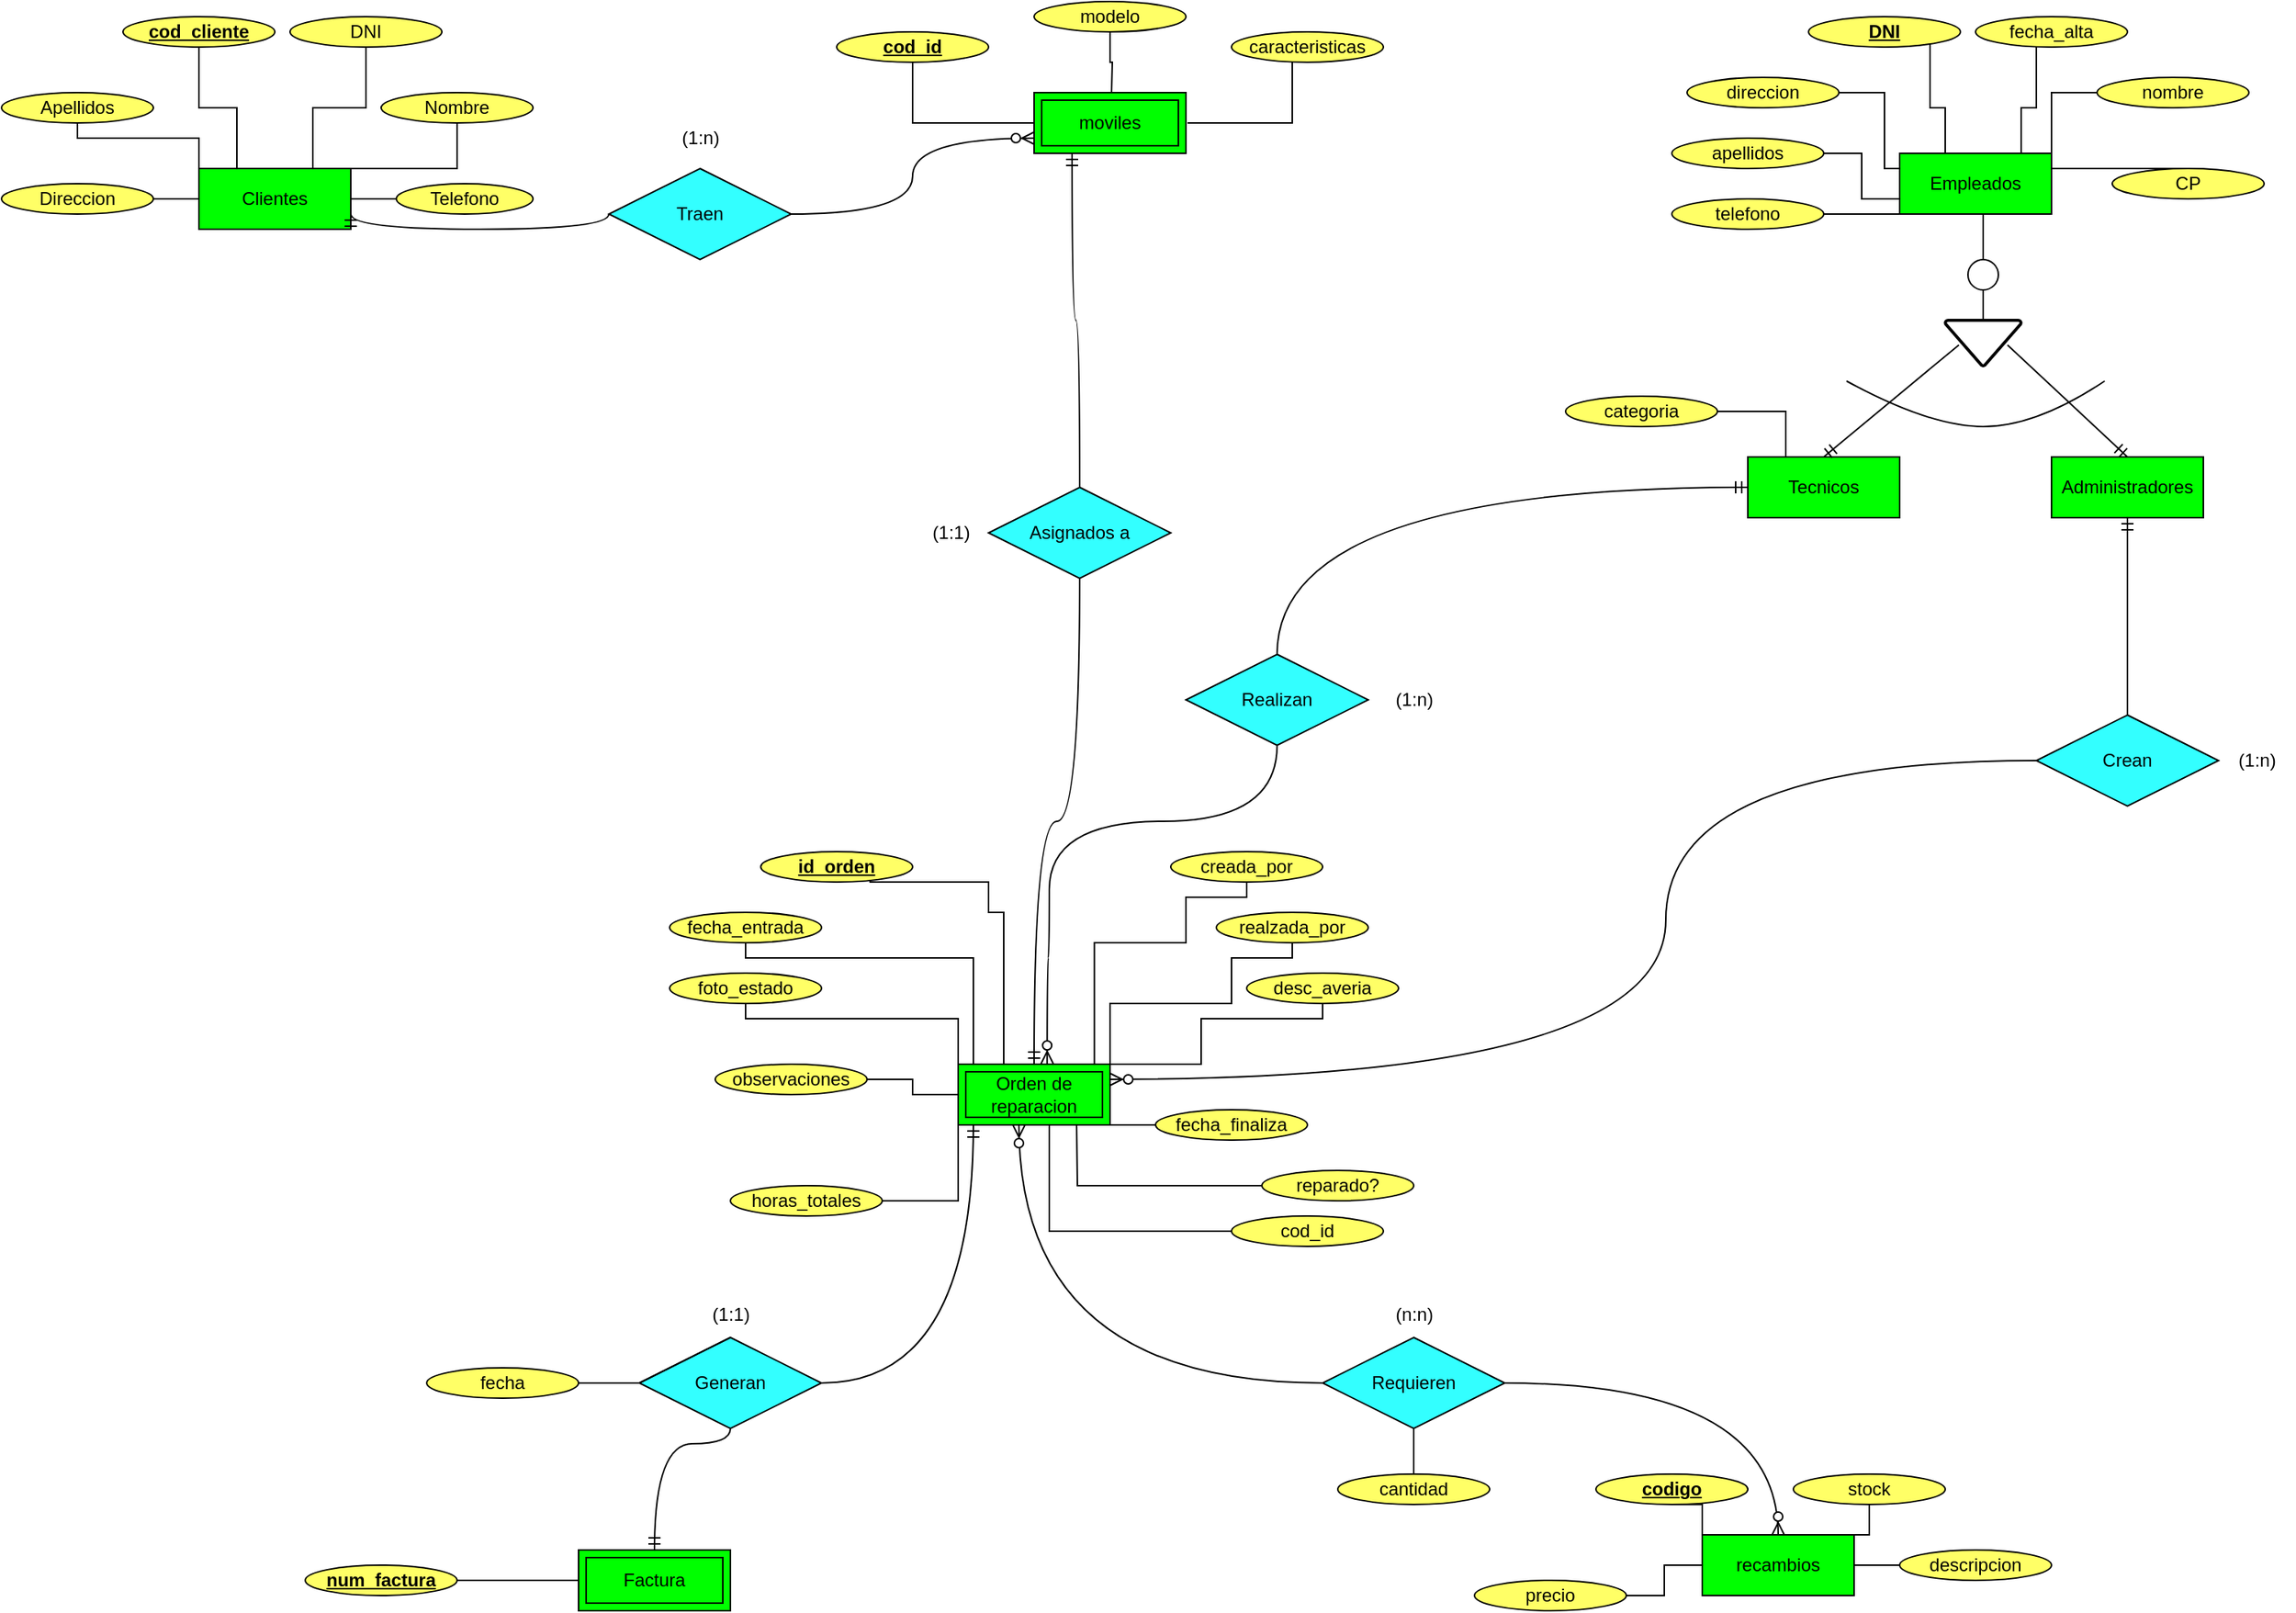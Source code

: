 <mxfile version="20.3.0" type="device"><diagram id="C5RBs43oDa-KdzZeNtuy" name="Page-1"><mxGraphModel dx="1054" dy="1230" grid="1" gridSize="10" guides="1" tooltips="1" connect="1" arrows="1" fold="1" page="1" pageScale="1" pageWidth="1600" pageHeight="1200" math="0" shadow="0"><root><mxCell id="WIyWlLk6GJQsqaUBKTNV-0"/><mxCell id="WIyWlLk6GJQsqaUBKTNV-1" parent="WIyWlLk6GJQsqaUBKTNV-0"/><mxCell id="R3kaOZERoae6fdx2HZM_-9" value="" style="edgeStyle=orthogonalEdgeStyle;fontSize=12;html=1;endArrow=ERzeroToMany;startArrow=none;rounded=0;curved=1;exitX=0.5;exitY=1;exitDx=0;exitDy=0;entryX=0.586;entryY=-0.01;entryDx=0;entryDy=0;entryPerimeter=0;" parent="WIyWlLk6GJQsqaUBKTNV-1" source="R3kaOZERoae6fdx2HZM_-8" target="Xgpi2IDvOryQFtdn2pMx-37" edge="1"><mxGeometry width="100" height="100" relative="1" as="geometry"><mxPoint x="501" y="381" as="sourcePoint"/><mxPoint x="740" y="700" as="targetPoint"/><Array as="points"><mxPoint x="890" y="570"/><mxPoint x="740" y="570"/><mxPoint x="740" y="660"/><mxPoint x="739" y="660"/></Array></mxGeometry></mxCell><mxCell id="j6VTlfBo22cfBNHT0khT-14" style="edgeStyle=orthogonalEdgeStyle;rounded=0;orthogonalLoop=1;jettySize=auto;html=1;entryX=0;entryY=0.5;entryDx=0;entryDy=0;endArrow=none;endFill=0;" parent="WIyWlLk6GJQsqaUBKTNV-1" source="EpGLU4D8-ue5hCiOP67A-0" target="j6VTlfBo22cfBNHT0khT-6" edge="1"><mxGeometry relative="1" as="geometry"/></mxCell><mxCell id="EpGLU4D8-ue5hCiOP67A-0" value="Clientes" style="whiteSpace=wrap;html=1;align=center;fillColor=#00FF00;" parent="WIyWlLk6GJQsqaUBKTNV-1" vertex="1"><mxGeometry x="180" y="140" width="100" height="40" as="geometry"/></mxCell><mxCell id="j6VTlfBo22cfBNHT0khT-29" value="" style="edgeStyle=orthogonalEdgeStyle;rounded=0;orthogonalLoop=1;jettySize=auto;html=1;endArrow=none;endFill=0;" parent="WIyWlLk6GJQsqaUBKTNV-1" source="Xgpi2IDvOryQFtdn2pMx-37" target="j6VTlfBo22cfBNHT0khT-21" edge="1"><mxGeometry relative="1" as="geometry"><mxPoint x="726" y="730" as="sourcePoint"/><Array as="points"><mxPoint x="690" y="660"/><mxPoint x="540" y="660"/></Array></mxGeometry></mxCell><mxCell id="EpGLU4D8-ue5hCiOP67A-8" value="Tecnicos" style="whiteSpace=wrap;html=1;align=center;fillColor=#00FF00;" parent="WIyWlLk6GJQsqaUBKTNV-1" vertex="1"><mxGeometry x="1200" y="330" width="100" height="40" as="geometry"/></mxCell><mxCell id="Xgpi2IDvOryQFtdn2pMx-35" style="edgeStyle=orthogonalEdgeStyle;rounded=0;orthogonalLoop=1;jettySize=auto;html=1;endArrow=none;endFill=0;entryX=0.25;entryY=0;entryDx=0;entryDy=0;" parent="WIyWlLk6GJQsqaUBKTNV-1" source="j6VTlfBo22cfBNHT0khT-0" target="EpGLU4D8-ue5hCiOP67A-0" edge="1"><mxGeometry relative="1" as="geometry"/></mxCell><mxCell id="j6VTlfBo22cfBNHT0khT-0" value="&lt;b&gt;cod_cliente&lt;/b&gt;" style="ellipse;whiteSpace=wrap;html=1;align=center;fontStyle=4;fillColor=#FFFF66;" parent="WIyWlLk6GJQsqaUBKTNV-1" vertex="1"><mxGeometry x="130" y="40" width="100" height="20" as="geometry"/></mxCell><mxCell id="j6VTlfBo22cfBNHT0khT-11" style="edgeStyle=orthogonalEdgeStyle;rounded=0;orthogonalLoop=1;jettySize=auto;html=1;entryX=0.75;entryY=0;entryDx=0;entryDy=0;endArrow=none;endFill=0;" parent="WIyWlLk6GJQsqaUBKTNV-1" source="j6VTlfBo22cfBNHT0khT-1" target="EpGLU4D8-ue5hCiOP67A-0" edge="1"><mxGeometry relative="1" as="geometry"/></mxCell><mxCell id="j6VTlfBo22cfBNHT0khT-1" value="DNI" style="ellipse;whiteSpace=wrap;html=1;align=center;fillColor=#FFFF66;" parent="WIyWlLk6GJQsqaUBKTNV-1" vertex="1"><mxGeometry x="240" y="40" width="100" height="20" as="geometry"/></mxCell><mxCell id="j6VTlfBo22cfBNHT0khT-7" style="edgeStyle=orthogonalEdgeStyle;rounded=0;orthogonalLoop=1;jettySize=auto;html=1;entryX=0;entryY=0;entryDx=0;entryDy=0;endArrow=none;endFill=0;" parent="WIyWlLk6GJQsqaUBKTNV-1" source="j6VTlfBo22cfBNHT0khT-3" target="EpGLU4D8-ue5hCiOP67A-0" edge="1"><mxGeometry relative="1" as="geometry"><Array as="points"><mxPoint x="100" y="120"/><mxPoint x="180" y="120"/></Array></mxGeometry></mxCell><mxCell id="j6VTlfBo22cfBNHT0khT-3" value="Apellidos" style="ellipse;whiteSpace=wrap;html=1;align=center;fillColor=#FFFF66;" parent="WIyWlLk6GJQsqaUBKTNV-1" vertex="1"><mxGeometry x="50" y="90" width="100" height="20" as="geometry"/></mxCell><mxCell id="j6VTlfBo22cfBNHT0khT-13" style="edgeStyle=orthogonalEdgeStyle;rounded=0;orthogonalLoop=1;jettySize=auto;html=1;entryX=1;entryY=0;entryDx=0;entryDy=0;endArrow=none;endFill=0;" parent="WIyWlLk6GJQsqaUBKTNV-1" source="j6VTlfBo22cfBNHT0khT-4" target="EpGLU4D8-ue5hCiOP67A-0" edge="1"><mxGeometry relative="1" as="geometry"><Array as="points"><mxPoint x="350" y="140"/></Array></mxGeometry></mxCell><mxCell id="j6VTlfBo22cfBNHT0khT-4" value="Nombre" style="ellipse;whiteSpace=wrap;html=1;align=center;fillColor=#FFFF66;" parent="WIyWlLk6GJQsqaUBKTNV-1" vertex="1"><mxGeometry x="300" y="90" width="100" height="20" as="geometry"/></mxCell><mxCell id="j6VTlfBo22cfBNHT0khT-8" value="" style="edgeStyle=orthogonalEdgeStyle;rounded=0;orthogonalLoop=1;jettySize=auto;html=1;endArrow=none;endFill=0;" parent="WIyWlLk6GJQsqaUBKTNV-1" source="j6VTlfBo22cfBNHT0khT-5" target="EpGLU4D8-ue5hCiOP67A-0" edge="1"><mxGeometry relative="1" as="geometry"/></mxCell><mxCell id="j6VTlfBo22cfBNHT0khT-5" value="Direccion" style="ellipse;whiteSpace=wrap;html=1;align=center;fillColor=#FFFF66;" parent="WIyWlLk6GJQsqaUBKTNV-1" vertex="1"><mxGeometry x="50" y="150" width="100" height="20" as="geometry"/></mxCell><mxCell id="j6VTlfBo22cfBNHT0khT-6" value="Telefono" style="ellipse;whiteSpace=wrap;html=1;align=center;fillColor=#FFFF66;" parent="WIyWlLk6GJQsqaUBKTNV-1" vertex="1"><mxGeometry x="310" y="150" width="90" height="20" as="geometry"/></mxCell><mxCell id="j6VTlfBo22cfBNHT0khT-18" style="edgeStyle=orthogonalEdgeStyle;rounded=0;orthogonalLoop=1;jettySize=auto;html=1;entryX=0;entryY=0.5;entryDx=0;entryDy=0;endArrow=none;endFill=0;" parent="WIyWlLk6GJQsqaUBKTNV-1" edge="1"><mxGeometry relative="1" as="geometry"><mxPoint x="651" y="70" as="sourcePoint"/><Array as="points"><mxPoint x="650" y="110"/></Array><mxPoint x="731" y="110" as="targetPoint"/></mxGeometry></mxCell><mxCell id="j6VTlfBo22cfBNHT0khT-20" value="" style="edgeStyle=orthogonalEdgeStyle;rounded=0;orthogonalLoop=1;jettySize=auto;html=1;endArrow=none;endFill=0;" parent="WIyWlLk6GJQsqaUBKTNV-1" source="j6VTlfBo22cfBNHT0khT-16" edge="1"><mxGeometry relative="1" as="geometry"><mxPoint x="781" y="90" as="targetPoint"/></mxGeometry></mxCell><mxCell id="j6VTlfBo22cfBNHT0khT-16" value="modelo" style="ellipse;whiteSpace=wrap;html=1;align=center;fillColor=#FFFF66;" parent="WIyWlLk6GJQsqaUBKTNV-1" vertex="1"><mxGeometry x="730" y="30" width="100" height="20" as="geometry"/></mxCell><mxCell id="j6VTlfBo22cfBNHT0khT-19" style="edgeStyle=orthogonalEdgeStyle;rounded=0;orthogonalLoop=1;jettySize=auto;html=1;entryX=1;entryY=0.5;entryDx=0;entryDy=0;endArrow=none;endFill=0;" parent="WIyWlLk6GJQsqaUBKTNV-1" source="j6VTlfBo22cfBNHT0khT-17" edge="1"><mxGeometry relative="1" as="geometry"><Array as="points"><mxPoint x="900" y="110"/></Array><mxPoint x="831" y="110" as="targetPoint"/></mxGeometry></mxCell><mxCell id="j6VTlfBo22cfBNHT0khT-17" value="caracteristicas" style="ellipse;whiteSpace=wrap;html=1;align=center;fillColor=#FFFF66;" parent="WIyWlLk6GJQsqaUBKTNV-1" vertex="1"><mxGeometry x="860" y="50" width="100" height="20" as="geometry"/></mxCell><mxCell id="j6VTlfBo22cfBNHT0khT-21" value="fecha_entrada" style="ellipse;whiteSpace=wrap;html=1;align=center;fillColor=#FFFF66;" parent="WIyWlLk6GJQsqaUBKTNV-1" vertex="1"><mxGeometry x="490" y="630" width="100" height="20" as="geometry"/></mxCell><mxCell id="j6VTlfBo22cfBNHT0khT-30" style="edgeStyle=orthogonalEdgeStyle;rounded=0;orthogonalLoop=1;jettySize=auto;html=1;entryX=0;entryY=0;entryDx=0;entryDy=0;endArrow=none;endFill=0;" parent="WIyWlLk6GJQsqaUBKTNV-1" source="j6VTlfBo22cfBNHT0khT-22" target="Xgpi2IDvOryQFtdn2pMx-37" edge="1"><mxGeometry relative="1" as="geometry"><Array as="points"><mxPoint x="540" y="700"/><mxPoint x="680" y="700"/></Array><mxPoint x="676" y="730" as="targetPoint"/></mxGeometry></mxCell><mxCell id="j6VTlfBo22cfBNHT0khT-22" value="foto_estado" style="ellipse;whiteSpace=wrap;html=1;align=center;fillColor=#FFFF66;" parent="WIyWlLk6GJQsqaUBKTNV-1" vertex="1"><mxGeometry x="490" y="670" width="100" height="20" as="geometry"/></mxCell><mxCell id="j6VTlfBo22cfBNHT0khT-32" style="edgeStyle=orthogonalEdgeStyle;rounded=0;orthogonalLoop=1;jettySize=auto;html=1;endArrow=none;endFill=0;entryX=1;entryY=0;entryDx=0;entryDy=0;" parent="WIyWlLk6GJQsqaUBKTNV-1" source="j6VTlfBo22cfBNHT0khT-24" edge="1"><mxGeometry relative="1" as="geometry"><mxPoint x="776" y="730" as="targetPoint"/><Array as="points"><mxPoint x="920" y="700"/><mxPoint x="840" y="700"/><mxPoint x="840" y="730"/></Array></mxGeometry></mxCell><mxCell id="j6VTlfBo22cfBNHT0khT-24" value="desc_averia" style="ellipse;whiteSpace=wrap;html=1;align=center;fillColor=#FFFF66;" parent="WIyWlLk6GJQsqaUBKTNV-1" vertex="1"><mxGeometry x="870" y="670" width="100" height="20" as="geometry"/></mxCell><mxCell id="j6VTlfBo22cfBNHT0khT-33" value="" style="edgeStyle=orthogonalEdgeStyle;rounded=0;orthogonalLoop=1;jettySize=auto;html=1;endArrow=none;endFill=0;entryX=1;entryY=1;entryDx=0;entryDy=0;" parent="WIyWlLk6GJQsqaUBKTNV-1" source="j6VTlfBo22cfBNHT0khT-25" target="Xgpi2IDvOryQFtdn2pMx-37" edge="1"><mxGeometry relative="1" as="geometry"><mxPoint x="776" y="750" as="targetPoint"/><Array as="points"><mxPoint x="790" y="770"/><mxPoint x="790" y="770"/></Array></mxGeometry></mxCell><mxCell id="j6VTlfBo22cfBNHT0khT-25" value="fecha_finaliza" style="ellipse;whiteSpace=wrap;html=1;align=center;fillColor=#FFFF66;" parent="WIyWlLk6GJQsqaUBKTNV-1" vertex="1"><mxGeometry x="810" y="760" width="100" height="20" as="geometry"/></mxCell><mxCell id="j6VTlfBo22cfBNHT0khT-34" style="edgeStyle=orthogonalEdgeStyle;rounded=0;orthogonalLoop=1;jettySize=auto;html=1;entryX=0;entryY=1;entryDx=0;entryDy=0;endArrow=none;endFill=0;exitX=1;exitY=0.5;exitDx=0;exitDy=0;" parent="WIyWlLk6GJQsqaUBKTNV-1" source="j6VTlfBo22cfBNHT0khT-26" target="Xgpi2IDvOryQFtdn2pMx-37" edge="1"><mxGeometry relative="1" as="geometry"><Array as="points"><mxPoint x="680" y="820"/></Array><mxPoint x="701" y="770" as="targetPoint"/></mxGeometry></mxCell><mxCell id="j6VTlfBo22cfBNHT0khT-26" value="horas_totales" style="ellipse;whiteSpace=wrap;html=1;align=center;fillColor=#FFFF66;" parent="WIyWlLk6GJQsqaUBKTNV-1" vertex="1"><mxGeometry x="530" y="810" width="100" height="20" as="geometry"/></mxCell><mxCell id="j6VTlfBo22cfBNHT0khT-35" style="edgeStyle=orthogonalEdgeStyle;rounded=0;orthogonalLoop=1;jettySize=auto;html=1;entryX=0.82;entryY=1;entryDx=0;entryDy=0;entryPerimeter=0;endArrow=none;endFill=0;" parent="WIyWlLk6GJQsqaUBKTNV-1" source="j6VTlfBo22cfBNHT0khT-27" edge="1"><mxGeometry relative="1" as="geometry"><mxPoint x="758" y="770" as="targetPoint"/></mxGeometry></mxCell><mxCell id="j6VTlfBo22cfBNHT0khT-27" value="reparado?" style="ellipse;whiteSpace=wrap;html=1;align=center;fillColor=#FFFF66;" parent="WIyWlLk6GJQsqaUBKTNV-1" vertex="1"><mxGeometry x="880" y="800" width="100" height="20" as="geometry"/></mxCell><mxCell id="j6VTlfBo22cfBNHT0khT-31" value="" style="edgeStyle=orthogonalEdgeStyle;rounded=0;orthogonalLoop=1;jettySize=auto;html=1;endArrow=none;endFill=0;entryX=0;entryY=0.5;entryDx=0;entryDy=0;" parent="WIyWlLk6GJQsqaUBKTNV-1" source="j6VTlfBo22cfBNHT0khT-28" target="Xgpi2IDvOryQFtdn2pMx-37" edge="1"><mxGeometry relative="1" as="geometry"><mxPoint x="676" y="750" as="targetPoint"/></mxGeometry></mxCell><mxCell id="j6VTlfBo22cfBNHT0khT-28" value="observaciones" style="ellipse;whiteSpace=wrap;html=1;align=center;fillColor=#FFFF66;" parent="WIyWlLk6GJQsqaUBKTNV-1" vertex="1"><mxGeometry x="520" y="730" width="100" height="20" as="geometry"/></mxCell><mxCell id="j6VTlfBo22cfBNHT0khT-36" value="&lt;b&gt;cod_id&lt;/b&gt;" style="ellipse;whiteSpace=wrap;html=1;align=center;fontStyle=4;fillColor=#FFFF66;" parent="WIyWlLk6GJQsqaUBKTNV-1" vertex="1"><mxGeometry x="600" y="50" width="100" height="20" as="geometry"/></mxCell><mxCell id="j6VTlfBo22cfBNHT0khT-38" style="edgeStyle=orthogonalEdgeStyle;rounded=0;orthogonalLoop=1;jettySize=auto;html=1;entryX=1;entryY=0;entryDx=0;entryDy=0;endArrow=none;endFill=0;exitX=0.5;exitY=1;exitDx=0;exitDy=0;" parent="WIyWlLk6GJQsqaUBKTNV-1" source="fPmkA_20vy4M0zo-VJcC-0" target="Xgpi2IDvOryQFtdn2pMx-37" edge="1"><mxGeometry relative="1" as="geometry"><mxPoint x="816" y="650" as="sourcePoint"/><mxPoint x="751" y="730" as="targetPoint"/><Array as="points"><mxPoint x="900" y="660"/><mxPoint x="860" y="660"/><mxPoint x="860" y="690"/><mxPoint x="780" y="690"/></Array></mxGeometry></mxCell><mxCell id="j6VTlfBo22cfBNHT0khT-39" value="recambios" style="whiteSpace=wrap;html=1;align=center;fillColor=#00FF00;" parent="WIyWlLk6GJQsqaUBKTNV-1" vertex="1"><mxGeometry x="1170" y="1040" width="100" height="40" as="geometry"/></mxCell><mxCell id="Xgpi2IDvOryQFtdn2pMx-25" style="edgeStyle=orthogonalEdgeStyle;rounded=0;orthogonalLoop=1;jettySize=auto;html=1;endArrow=none;endFill=0;entryX=0;entryY=0;entryDx=0;entryDy=0;exitX=0.5;exitY=1;exitDx=0;exitDy=0;" parent="WIyWlLk6GJQsqaUBKTNV-1" source="Xgpi2IDvOryQFtdn2pMx-20" target="j6VTlfBo22cfBNHT0khT-39" edge="1"><mxGeometry relative="1" as="geometry"><mxPoint x="1170" y="1041" as="targetPoint"/></mxGeometry></mxCell><mxCell id="Xgpi2IDvOryQFtdn2pMx-20" value="&lt;b&gt;codigo&lt;/b&gt;" style="ellipse;whiteSpace=wrap;html=1;align=center;fontStyle=4;fillColor=#FFFF66;" parent="WIyWlLk6GJQsqaUBKTNV-1" vertex="1"><mxGeometry x="1100" y="1000" width="100" height="20" as="geometry"/></mxCell><mxCell id="Xgpi2IDvOryQFtdn2pMx-27" value="" style="edgeStyle=orthogonalEdgeStyle;rounded=0;orthogonalLoop=1;jettySize=auto;html=1;endArrow=none;endFill=0;exitX=0;exitY=0.5;exitDx=0;exitDy=0;entryX=1;entryY=0.5;entryDx=0;entryDy=0;" parent="WIyWlLk6GJQsqaUBKTNV-1" source="Xgpi2IDvOryQFtdn2pMx-22" target="j6VTlfBo22cfBNHT0khT-39" edge="1"><mxGeometry relative="1" as="geometry"/></mxCell><mxCell id="Xgpi2IDvOryQFtdn2pMx-22" value="descripcion" style="ellipse;whiteSpace=wrap;html=1;align=center;fillColor=#FFFF66;" parent="WIyWlLk6GJQsqaUBKTNV-1" vertex="1"><mxGeometry x="1300" y="1050" width="100" height="20" as="geometry"/></mxCell><mxCell id="Xgpi2IDvOryQFtdn2pMx-26" style="edgeStyle=orthogonalEdgeStyle;rounded=0;orthogonalLoop=1;jettySize=auto;html=1;entryX=1;entryY=0;entryDx=0;entryDy=0;endArrow=none;endFill=0;" parent="WIyWlLk6GJQsqaUBKTNV-1" source="Xgpi2IDvOryQFtdn2pMx-23" target="j6VTlfBo22cfBNHT0khT-39" edge="1"><mxGeometry relative="1" as="geometry"/></mxCell><mxCell id="Xgpi2IDvOryQFtdn2pMx-23" value="stock" style="ellipse;whiteSpace=wrap;html=1;align=center;fillColor=#FFFF66;" parent="WIyWlLk6GJQsqaUBKTNV-1" vertex="1"><mxGeometry x="1230" y="1000" width="100" height="20" as="geometry"/></mxCell><mxCell id="R3kaOZERoae6fdx2HZM_-11" style="edgeStyle=orthogonalEdgeStyle;rounded=0;orthogonalLoop=1;jettySize=auto;html=1;entryX=0;entryY=0.5;entryDx=0;entryDy=0;endArrow=none;endFill=0;exitX=1;exitY=0.5;exitDx=0;exitDy=0;" parent="WIyWlLk6GJQsqaUBKTNV-1" source="Xgpi2IDvOryQFtdn2pMx-24" target="j6VTlfBo22cfBNHT0khT-39" edge="1"><mxGeometry relative="1" as="geometry"/></mxCell><mxCell id="Xgpi2IDvOryQFtdn2pMx-24" value="precio" style="ellipse;whiteSpace=wrap;html=1;align=center;fillColor=#FFFF66;" parent="WIyWlLk6GJQsqaUBKTNV-1" vertex="1"><mxGeometry x="1020" y="1070" width="100" height="20" as="geometry"/></mxCell><mxCell id="Xgpi2IDvOryQFtdn2pMx-41" style="edgeStyle=orthogonalEdgeStyle;rounded=0;orthogonalLoop=1;jettySize=auto;html=1;entryX=0;entryY=0.5;entryDx=0;entryDy=0;endArrow=none;endFill=0;" parent="WIyWlLk6GJQsqaUBKTNV-1" source="Xgpi2IDvOryQFtdn2pMx-29" target="Xgpi2IDvOryQFtdn2pMx-38" edge="1"><mxGeometry relative="1" as="geometry"/></mxCell><mxCell id="Xgpi2IDvOryQFtdn2pMx-29" value="&lt;b&gt;num_factura&lt;/b&gt;" style="ellipse;whiteSpace=wrap;html=1;align=center;fontStyle=4;fillColor=#FFFF66;" parent="WIyWlLk6GJQsqaUBKTNV-1" vertex="1"><mxGeometry x="250" y="1060" width="100" height="20" as="geometry"/></mxCell><mxCell id="Xgpi2IDvOryQFtdn2pMx-42" style="edgeStyle=orthogonalEdgeStyle;rounded=0;orthogonalLoop=1;jettySize=auto;html=1;entryX=0;entryY=0.5;entryDx=0;entryDy=0;endArrow=none;endFill=0;" parent="WIyWlLk6GJQsqaUBKTNV-1" source="Xgpi2IDvOryQFtdn2pMx-30" target="R3kaOZERoae6fdx2HZM_-19" edge="1"><mxGeometry relative="1" as="geometry"/></mxCell><mxCell id="Xgpi2IDvOryQFtdn2pMx-30" value="fecha" style="ellipse;whiteSpace=wrap;html=1;align=center;fillColor=#FFFF66;" parent="WIyWlLk6GJQsqaUBKTNV-1" vertex="1"><mxGeometry x="330" y="930" width="100" height="20" as="geometry"/></mxCell><mxCell id="Xgpi2IDvOryQFtdn2pMx-36" value="moviles" style="shape=ext;margin=3;double=1;whiteSpace=wrap;html=1;align=center;fillColor=#00FF00;" parent="WIyWlLk6GJQsqaUBKTNV-1" vertex="1"><mxGeometry x="730" y="90" width="100" height="40" as="geometry"/></mxCell><mxCell id="Xgpi2IDvOryQFtdn2pMx-37" value="Orden de reparacion" style="shape=ext;margin=3;double=1;whiteSpace=wrap;html=1;align=center;gradientColor=none;fillColor=#00FF00;" parent="WIyWlLk6GJQsqaUBKTNV-1" vertex="1"><mxGeometry x="680" y="730" width="100" height="40" as="geometry"/></mxCell><mxCell id="Xgpi2IDvOryQFtdn2pMx-38" value="Factura" style="shape=ext;margin=3;double=1;whiteSpace=wrap;html=1;align=center;gradientColor=none;fillColor=#00FF00;" parent="WIyWlLk6GJQsqaUBKTNV-1" vertex="1"><mxGeometry x="430" y="1050" width="100" height="40" as="geometry"/></mxCell><mxCell id="fPmkA_20vy4M0zo-VJcC-0" value="realzada_por" style="ellipse;whiteSpace=wrap;html=1;align=center;fillColor=#FFFF66;" parent="WIyWlLk6GJQsqaUBKTNV-1" vertex="1"><mxGeometry x="850" y="630" width="100" height="20" as="geometry"/></mxCell><mxCell id="R3kaOZERoae6fdx2HZM_-1" style="edgeStyle=orthogonalEdgeStyle;rounded=0;orthogonalLoop=1;jettySize=auto;html=1;entryX=0.25;entryY=0;entryDx=0;entryDy=0;endArrow=none;endFill=0;exitX=0.72;exitY=0.95;exitDx=0;exitDy=0;exitPerimeter=0;" parent="WIyWlLk6GJQsqaUBKTNV-1" source="R3kaOZERoae6fdx2HZM_-0" target="Xgpi2IDvOryQFtdn2pMx-37" edge="1"><mxGeometry relative="1" as="geometry"><Array as="points"><mxPoint x="700" y="610"/><mxPoint x="700" y="630"/><mxPoint x="710" y="630"/></Array><mxPoint x="690" y="650" as="sourcePoint"/></mxGeometry></mxCell><mxCell id="R3kaOZERoae6fdx2HZM_-0" value="&lt;b&gt;id_orden&lt;/b&gt;" style="ellipse;whiteSpace=wrap;html=1;align=center;fontStyle=4;fillColor=#FFFF66;" parent="WIyWlLk6GJQsqaUBKTNV-1" vertex="1"><mxGeometry x="550" y="590" width="100" height="20" as="geometry"/></mxCell><mxCell id="R3kaOZERoae6fdx2HZM_-5" value="" style="edgeStyle=orthogonalEdgeStyle;fontSize=12;html=1;endArrow=ERzeroToMany;startArrow=none;rounded=0;exitX=1;exitY=0.5;exitDx=0;exitDy=0;entryX=0;entryY=0.75;entryDx=0;entryDy=0;curved=1;" parent="WIyWlLk6GJQsqaUBKTNV-1" source="R3kaOZERoae6fdx2HZM_-2" target="Xgpi2IDvOryQFtdn2pMx-36" edge="1"><mxGeometry width="100" height="100" relative="1" as="geometry"><mxPoint x="286" y="121" as="sourcePoint"/><mxPoint x="386" y="21" as="targetPoint"/></mxGeometry></mxCell><mxCell id="R3kaOZERoae6fdx2HZM_-2" value="Traen" style="shape=rhombus;perimeter=rhombusPerimeter;whiteSpace=wrap;html=1;align=center;fillColor=#33FFFF;" parent="WIyWlLk6GJQsqaUBKTNV-1" vertex="1"><mxGeometry x="450" y="140" width="120" height="60" as="geometry"/></mxCell><mxCell id="R3kaOZERoae6fdx2HZM_-8" value="Realizan" style="shape=rhombus;perimeter=rhombusPerimeter;whiteSpace=wrap;html=1;align=center;fillColor=#33FFFF;" parent="WIyWlLk6GJQsqaUBKTNV-1" vertex="1"><mxGeometry x="830" y="460" width="120" height="60" as="geometry"/></mxCell><mxCell id="R3kaOZERoae6fdx2HZM_-12" value="" style="edgeStyle=orthogonalEdgeStyle;fontSize=12;html=1;endArrow=none;startArrow=ERmandOne;rounded=0;exitX=0;exitY=0.5;exitDx=0;exitDy=0;entryX=0.5;entryY=0;entryDx=0;entryDy=0;curved=1;" parent="WIyWlLk6GJQsqaUBKTNV-1" source="EpGLU4D8-ue5hCiOP67A-8" target="R3kaOZERoae6fdx2HZM_-8" edge="1"><mxGeometry width="100" height="100" relative="1" as="geometry"><mxPoint x="236" y="450" as="sourcePoint"/><mxPoint x="856" y="460" as="targetPoint"/><Array as="points"><mxPoint x="890" y="350"/></Array></mxGeometry></mxCell><mxCell id="R3kaOZERoae6fdx2HZM_-15" value="Requieren" style="shape=rhombus;perimeter=rhombusPerimeter;whiteSpace=wrap;html=1;align=center;fillColor=#33FFFF;" parent="WIyWlLk6GJQsqaUBKTNV-1" vertex="1"><mxGeometry x="920" y="910" width="120" height="60" as="geometry"/></mxCell><mxCell id="R3kaOZERoae6fdx2HZM_-16" value="" style="edgeStyle=orthogonalEdgeStyle;fontSize=12;html=1;endArrow=ERzeroToMany;endFill=1;rounded=0;curved=1;exitX=0;exitY=0.5;exitDx=0;exitDy=0;" parent="WIyWlLk6GJQsqaUBKTNV-1" source="R3kaOZERoae6fdx2HZM_-15" target="Xgpi2IDvOryQFtdn2pMx-37" edge="1"><mxGeometry width="100" height="100" relative="1" as="geometry"><mxPoint x="994" y="481" as="sourcePoint"/><mxPoint x="720" y="810" as="targetPoint"/><Array as="points"><mxPoint x="720" y="940"/></Array></mxGeometry></mxCell><mxCell id="R3kaOZERoae6fdx2HZM_-17" value="" style="edgeStyle=orthogonalEdgeStyle;fontSize=12;html=1;endArrow=ERzeroToMany;endFill=1;rounded=0;curved=1;entryX=0.5;entryY=0;entryDx=0;entryDy=0;exitX=1;exitY=0.5;exitDx=0;exitDy=0;" parent="WIyWlLk6GJQsqaUBKTNV-1" source="R3kaOZERoae6fdx2HZM_-15" target="j6VTlfBo22cfBNHT0khT-39" edge="1"><mxGeometry width="100" height="100" relative="1" as="geometry"><mxPoint x="1185" y="962" as="sourcePoint"/><mxPoint x="1185" y="861" as="targetPoint"/></mxGeometry></mxCell><mxCell id="R3kaOZERoae6fdx2HZM_-18" value="" style="edgeStyle=orthogonalEdgeStyle;fontSize=12;html=1;endArrow=ERmandOne;rounded=0;curved=1;entryX=1;entryY=0.75;entryDx=0;entryDy=0;exitX=0;exitY=0.5;exitDx=0;exitDy=0;" parent="WIyWlLk6GJQsqaUBKTNV-1" source="R3kaOZERoae6fdx2HZM_-2" target="EpGLU4D8-ue5hCiOP67A-0" edge="1"><mxGeometry width="100" height="100" relative="1" as="geometry"><mxPoint x="395" y="299" as="sourcePoint"/><mxPoint x="495" y="199" as="targetPoint"/><Array as="points"><mxPoint x="450" y="180"/><mxPoint x="280" y="180"/></Array></mxGeometry></mxCell><mxCell id="R3kaOZERoae6fdx2HZM_-19" value="Generan" style="shape=rhombus;perimeter=rhombusPerimeter;whiteSpace=wrap;html=1;align=center;fillColor=#33FFFF;" parent="WIyWlLk6GJQsqaUBKTNV-1" vertex="1"><mxGeometry x="470" y="910" width="120" height="60" as="geometry"/></mxCell><mxCell id="R3kaOZERoae6fdx2HZM_-20" value="" style="edgeStyle=orthogonalEdgeStyle;fontSize=12;html=1;endArrow=ERmandOne;rounded=0;curved=1;exitX=1;exitY=0.5;exitDx=0;exitDy=0;" parent="WIyWlLk6GJQsqaUBKTNV-1" source="R3kaOZERoae6fdx2HZM_-19" target="Xgpi2IDvOryQFtdn2pMx-37" edge="1"><mxGeometry width="100" height="100" relative="1" as="geometry"><mxPoint x="579" y="531" as="sourcePoint"/><mxPoint x="690" y="820" as="targetPoint"/><Array as="points"><mxPoint x="690" y="940"/></Array></mxGeometry></mxCell><mxCell id="R3kaOZERoae6fdx2HZM_-26" value="" style="edgeStyle=orthogonalEdgeStyle;fontSize=12;html=1;endArrow=ERmandOne;rounded=0;curved=1;entryX=0.25;entryY=1;entryDx=0;entryDy=0;exitX=0.5;exitY=0;exitDx=0;exitDy=0;" parent="WIyWlLk6GJQsqaUBKTNV-1" source="H5Hl3O7vHP5taEDsqnTO-0" target="Xgpi2IDvOryQFtdn2pMx-36" edge="1"><mxGeometry width="100" height="100" relative="1" as="geometry"><mxPoint x="1010" y="150" as="sourcePoint"/><mxPoint x="909" y="129.97" as="targetPoint"/></mxGeometry></mxCell><mxCell id="R3kaOZERoae6fdx2HZM_-27" value="" style="edgeStyle=orthogonalEdgeStyle;fontSize=12;html=1;endArrow=ERmandOne;rounded=0;curved=1;entryX=0.5;entryY=0;entryDx=0;entryDy=0;exitX=0.5;exitY=1;exitDx=0;exitDy=0;" parent="WIyWlLk6GJQsqaUBKTNV-1" source="H5Hl3O7vHP5taEDsqnTO-0" target="Xgpi2IDvOryQFtdn2pMx-37" edge="1"><mxGeometry width="100" height="100" relative="1" as="geometry"><mxPoint x="950.0" y="180.0" as="sourcePoint"/><mxPoint x="909" y="170" as="targetPoint"/></mxGeometry></mxCell><mxCell id="BeIvwaTFbkk_a4rHVheu-4" value="" style="edgeStyle=orthogonalEdgeStyle;rounded=0;orthogonalLoop=1;jettySize=auto;html=1;endArrow=none;endFill=0;entryX=0.5;entryY=1;entryDx=0;entryDy=0;exitX=0.5;exitY=0;exitDx=0;exitDy=0;" parent="WIyWlLk6GJQsqaUBKTNV-1" source="BeIvwaTFbkk_a4rHVheu-0" target="R3kaOZERoae6fdx2HZM_-15" edge="1"><mxGeometry relative="1" as="geometry"/></mxCell><mxCell id="BeIvwaTFbkk_a4rHVheu-0" value="cantidad" style="ellipse;whiteSpace=wrap;html=1;align=center;fillColor=#FFFF66;" parent="WIyWlLk6GJQsqaUBKTNV-1" vertex="1"><mxGeometry x="930" y="1000" width="100" height="20" as="geometry"/></mxCell><mxCell id="BeIvwaTFbkk_a4rHVheu-6" value="Administradores" style="whiteSpace=wrap;html=1;align=center;fillColor=#00FF00;" parent="WIyWlLk6GJQsqaUBKTNV-1" vertex="1"><mxGeometry x="1400" y="330" width="100" height="40" as="geometry"/></mxCell><mxCell id="BeIvwaTFbkk_a4rHVheu-7" value="Empleados" style="whiteSpace=wrap;html=1;align=center;fillColor=#00FF00;" parent="WIyWlLk6GJQsqaUBKTNV-1" vertex="1"><mxGeometry x="1300" y="130" width="100" height="40" as="geometry"/></mxCell><mxCell id="H5Hl3O7vHP5taEDsqnTO-10" style="rounded=0;orthogonalLoop=1;jettySize=auto;html=1;entryX=0.25;entryY=0;entryDx=0;entryDy=0;edgeStyle=orthogonalEdgeStyle;endArrow=none;endFill=0;" parent="WIyWlLk6GJQsqaUBKTNV-1" source="BeIvwaTFbkk_a4rHVheu-8" target="BeIvwaTFbkk_a4rHVheu-7" edge="1"><mxGeometry relative="1" as="geometry"><Array as="points"><mxPoint x="1320" y="100"/><mxPoint x="1330" y="100"/></Array></mxGeometry></mxCell><mxCell id="BeIvwaTFbkk_a4rHVheu-8" value="&lt;b&gt;DNI&lt;/b&gt;" style="ellipse;whiteSpace=wrap;html=1;align=center;fontStyle=4;fillColor=#FFFF66;" parent="WIyWlLk6GJQsqaUBKTNV-1" vertex="1"><mxGeometry x="1240" y="40" width="100" height="20" as="geometry"/></mxCell><mxCell id="H5Hl3O7vHP5taEDsqnTO-12" style="rounded=0;orthogonalLoop=1;jettySize=auto;html=1;entryX=1;entryY=0;entryDx=0;entryDy=0;edgeStyle=orthogonalEdgeStyle;endArrow=none;endFill=0;" parent="WIyWlLk6GJQsqaUBKTNV-1" source="BeIvwaTFbkk_a4rHVheu-9" target="BeIvwaTFbkk_a4rHVheu-7" edge="1"><mxGeometry relative="1" as="geometry"/></mxCell><mxCell id="BeIvwaTFbkk_a4rHVheu-9" value="nombre" style="ellipse;whiteSpace=wrap;html=1;align=center;fillColor=#FFFF66;" parent="WIyWlLk6GJQsqaUBKTNV-1" vertex="1"><mxGeometry x="1430" y="80" width="100" height="20" as="geometry"/></mxCell><mxCell id="H5Hl3O7vHP5taEDsqnTO-8" style="rounded=0;orthogonalLoop=1;jettySize=auto;html=1;entryX=0;entryY=0.75;entryDx=0;entryDy=0;edgeStyle=orthogonalEdgeStyle;endArrow=none;endFill=0;" parent="WIyWlLk6GJQsqaUBKTNV-1" source="BeIvwaTFbkk_a4rHVheu-10" target="BeIvwaTFbkk_a4rHVheu-7" edge="1"><mxGeometry relative="1" as="geometry"/></mxCell><mxCell id="BeIvwaTFbkk_a4rHVheu-10" value="apellidos" style="ellipse;whiteSpace=wrap;html=1;align=center;fillColor=#FFFF66;" parent="WIyWlLk6GJQsqaUBKTNV-1" vertex="1"><mxGeometry x="1150" y="120" width="100" height="20" as="geometry"/></mxCell><mxCell id="H5Hl3O7vHP5taEDsqnTO-7" style="rounded=0;orthogonalLoop=1;jettySize=auto;html=1;entryX=0;entryY=1;entryDx=0;entryDy=0;edgeStyle=orthogonalEdgeStyle;endArrow=none;endFill=0;" parent="WIyWlLk6GJQsqaUBKTNV-1" source="BeIvwaTFbkk_a4rHVheu-11" target="BeIvwaTFbkk_a4rHVheu-7" edge="1"><mxGeometry relative="1" as="geometry"><Array as="points"><mxPoint x="1280" y="170"/><mxPoint x="1280" y="170"/></Array></mxGeometry></mxCell><mxCell id="BeIvwaTFbkk_a4rHVheu-11" value="telefono" style="ellipse;whiteSpace=wrap;html=1;align=center;fillColor=#FFFF66;" parent="WIyWlLk6GJQsqaUBKTNV-1" vertex="1"><mxGeometry x="1150" y="160" width="100" height="20" as="geometry"/></mxCell><mxCell id="H5Hl3O7vHP5taEDsqnTO-9" style="rounded=0;orthogonalLoop=1;jettySize=auto;html=1;entryX=0;entryY=0.25;entryDx=0;entryDy=0;edgeStyle=orthogonalEdgeStyle;endArrow=none;endFill=0;" parent="WIyWlLk6GJQsqaUBKTNV-1" source="BeIvwaTFbkk_a4rHVheu-12" target="BeIvwaTFbkk_a4rHVheu-7" edge="1"><mxGeometry relative="1" as="geometry"><Array as="points"><mxPoint x="1290" y="90"/><mxPoint x="1290" y="140"/></Array></mxGeometry></mxCell><mxCell id="BeIvwaTFbkk_a4rHVheu-12" value="direccion" style="ellipse;whiteSpace=wrap;html=1;align=center;fillColor=#FFFF66;" parent="WIyWlLk6GJQsqaUBKTNV-1" vertex="1"><mxGeometry x="1160" y="80" width="100" height="20" as="geometry"/></mxCell><mxCell id="H5Hl3O7vHP5taEDsqnTO-11" style="rounded=0;orthogonalLoop=1;jettySize=auto;html=1;entryX=0.75;entryY=0;entryDx=0;entryDy=0;edgeStyle=orthogonalEdgeStyle;endArrow=none;endFill=0;" parent="WIyWlLk6GJQsqaUBKTNV-1" source="BeIvwaTFbkk_a4rHVheu-13" target="BeIvwaTFbkk_a4rHVheu-7" edge="1"><mxGeometry relative="1" as="geometry"><Array as="points"><mxPoint x="1390" y="100"/><mxPoint x="1380" y="100"/></Array></mxGeometry></mxCell><mxCell id="BeIvwaTFbkk_a4rHVheu-13" value="fecha_alta" style="ellipse;whiteSpace=wrap;html=1;align=center;fillColor=#FFFF66;" parent="WIyWlLk6GJQsqaUBKTNV-1" vertex="1"><mxGeometry x="1350" y="40" width="100" height="20" as="geometry"/></mxCell><mxCell id="H5Hl3O7vHP5taEDsqnTO-13" style="rounded=0;orthogonalLoop=1;jettySize=auto;html=1;entryX=1;entryY=0.25;entryDx=0;entryDy=0;edgeStyle=orthogonalEdgeStyle;endArrow=none;endFill=0;" parent="WIyWlLk6GJQsqaUBKTNV-1" source="BeIvwaTFbkk_a4rHVheu-15" target="BeIvwaTFbkk_a4rHVheu-7" edge="1"><mxGeometry relative="1" as="geometry"><Array as="points"><mxPoint x="1420" y="140"/><mxPoint x="1420" y="140"/></Array></mxGeometry></mxCell><mxCell id="BeIvwaTFbkk_a4rHVheu-15" value="CP" style="ellipse;whiteSpace=wrap;html=1;align=center;fillColor=#FFFF66;" parent="WIyWlLk6GJQsqaUBKTNV-1" vertex="1"><mxGeometry x="1440" y="140" width="100" height="20" as="geometry"/></mxCell><mxCell id="H5Hl3O7vHP5taEDsqnTO-0" value="Asignados a" style="shape=rhombus;perimeter=rhombusPerimeter;whiteSpace=wrap;html=1;align=center;fillColor=#33FFFF;" parent="WIyWlLk6GJQsqaUBKTNV-1" vertex="1"><mxGeometry x="700" y="350" width="120" height="60" as="geometry"/></mxCell><mxCell id="H5Hl3O7vHP5taEDsqnTO-17" style="edgeStyle=orthogonalEdgeStyle;rounded=0;orthogonalLoop=1;jettySize=auto;html=1;entryX=0.5;entryY=1;entryDx=0;entryDy=0;endArrow=none;endFill=0;" parent="WIyWlLk6GJQsqaUBKTNV-1" source="H5Hl3O7vHP5taEDsqnTO-15" target="BeIvwaTFbkk_a4rHVheu-7" edge="1"><mxGeometry relative="1" as="geometry"><Array as="points"><mxPoint x="1355" y="170"/></Array></mxGeometry></mxCell><mxCell id="H5Hl3O7vHP5taEDsqnTO-15" value="" style="ellipse;whiteSpace=wrap;html=1;aspect=fixed;" parent="WIyWlLk6GJQsqaUBKTNV-1" vertex="1"><mxGeometry x="1345" y="200" width="20" height="20" as="geometry"/></mxCell><mxCell id="H5Hl3O7vHP5taEDsqnTO-19" style="edgeStyle=orthogonalEdgeStyle;rounded=0;orthogonalLoop=1;jettySize=auto;html=1;entryX=0.5;entryY=1;entryDx=0;entryDy=0;endArrow=none;endFill=0;" parent="WIyWlLk6GJQsqaUBKTNV-1" source="H5Hl3O7vHP5taEDsqnTO-18" target="H5Hl3O7vHP5taEDsqnTO-15" edge="1"><mxGeometry relative="1" as="geometry"/></mxCell><mxCell id="H5Hl3O7vHP5taEDsqnTO-18" value="" style="strokeWidth=2;html=1;shape=mxgraph.flowchart.merge_or_storage;whiteSpace=wrap;" parent="WIyWlLk6GJQsqaUBKTNV-1" vertex="1"><mxGeometry x="1330" y="240" width="50" height="30" as="geometry"/></mxCell><mxCell id="H5Hl3O7vHP5taEDsqnTO-22" value="" style="curved=1;endArrow=none;html=1;rounded=0;endFill=0;" parent="WIyWlLk6GJQsqaUBKTNV-1" edge="1"><mxGeometry width="50" height="50" relative="1" as="geometry"><mxPoint x="1265" y="280" as="sourcePoint"/><mxPoint x="1435" y="280" as="targetPoint"/><Array as="points"><mxPoint x="1320" y="310"/><mxPoint x="1390" y="310"/></Array></mxGeometry></mxCell><mxCell id="H5Hl3O7vHP5taEDsqnTO-23" value="" style="fontSize=12;html=1;endArrow=ERmandOne;rounded=0;entryX=0.5;entryY=0;entryDx=0;entryDy=0;exitX=0.18;exitY=0.54;exitDx=0;exitDy=0;exitPerimeter=0;" parent="WIyWlLk6GJQsqaUBKTNV-1" source="H5Hl3O7vHP5taEDsqnTO-18" target="EpGLU4D8-ue5hCiOP67A-8" edge="1"><mxGeometry width="100" height="100" relative="1" as="geometry"><mxPoint x="1160" y="310" as="sourcePoint"/><mxPoint x="1260" y="210" as="targetPoint"/></mxGeometry></mxCell><mxCell id="H5Hl3O7vHP5taEDsqnTO-24" value="" style="fontSize=12;html=1;endArrow=ERmandOne;rounded=0;entryX=0.5;entryY=0;entryDx=0;entryDy=0;exitX=0.82;exitY=0.54;exitDx=0;exitDy=0;exitPerimeter=0;" parent="WIyWlLk6GJQsqaUBKTNV-1" source="H5Hl3O7vHP5taEDsqnTO-18" target="BeIvwaTFbkk_a4rHVheu-6" edge="1"><mxGeometry width="100" height="100" relative="1" as="geometry"><mxPoint x="1502.8" y="250.0" as="sourcePoint"/><mxPoint x="1450" y="321.2" as="targetPoint"/></mxGeometry></mxCell><mxCell id="H5Hl3O7vHP5taEDsqnTO-28" style="edgeStyle=none;rounded=0;orthogonalLoop=1;jettySize=auto;html=1;exitX=0.5;exitY=0;exitDx=0;exitDy=0;entryX=0;entryY=0.5;entryDx=0;entryDy=0;endArrow=none;endFill=0;" parent="WIyWlLk6GJQsqaUBKTNV-1" source="R3kaOZERoae6fdx2HZM_-19" target="R3kaOZERoae6fdx2HZM_-19" edge="1"><mxGeometry relative="1" as="geometry"/></mxCell><mxCell id="H5Hl3O7vHP5taEDsqnTO-30" style="edgeStyle=orthogonalEdgeStyle;rounded=0;orthogonalLoop=1;jettySize=auto;html=1;entryX=0.25;entryY=0;entryDx=0;entryDy=0;endArrow=none;endFill=0;" parent="WIyWlLk6GJQsqaUBKTNV-1" source="H5Hl3O7vHP5taEDsqnTO-29" target="EpGLU4D8-ue5hCiOP67A-8" edge="1"><mxGeometry relative="1" as="geometry"/></mxCell><mxCell id="H5Hl3O7vHP5taEDsqnTO-29" value="categoria" style="ellipse;whiteSpace=wrap;html=1;align=center;fillColor=#FFFF66;" parent="WIyWlLk6GJQsqaUBKTNV-1" vertex="1"><mxGeometry x="1080" y="290" width="100" height="20" as="geometry"/></mxCell><mxCell id="hNKaLwhWfezuDJ6KuOOG-9" value="Crean" style="shape=rhombus;perimeter=rhombusPerimeter;whiteSpace=wrap;html=1;align=center;fillColor=#33FFFF;" parent="WIyWlLk6GJQsqaUBKTNV-1" vertex="1"><mxGeometry x="1390" y="500" width="120" height="60" as="geometry"/></mxCell><mxCell id="hNKaLwhWfezuDJ6KuOOG-10" value="" style="edgeStyle=orthogonalEdgeStyle;fontSize=12;html=1;endArrow=none;startArrow=ERmandOne;rounded=0;exitX=0.5;exitY=1;exitDx=0;exitDy=0;entryX=0.5;entryY=0;entryDx=0;entryDy=0;curved=1;" parent="WIyWlLk6GJQsqaUBKTNV-1" source="BeIvwaTFbkk_a4rHVheu-6" target="hNKaLwhWfezuDJ6KuOOG-9" edge="1"><mxGeometry width="100" height="100" relative="1" as="geometry"><mxPoint x="1460" y="420" as="sourcePoint"/><mxPoint x="1150" y="530" as="targetPoint"/><Array as="points"><mxPoint x="1450" y="430"/><mxPoint x="1450" y="430"/></Array></mxGeometry></mxCell><mxCell id="hNKaLwhWfezuDJ6KuOOG-11" value="" style="edgeStyle=orthogonalEdgeStyle;fontSize=12;html=1;endArrow=ERzeroToMany;startArrow=none;rounded=0;curved=1;exitX=0;exitY=0.5;exitDx=0;exitDy=0;entryX=1;entryY=0.25;entryDx=0;entryDy=0;" parent="WIyWlLk6GJQsqaUBKTNV-1" source="hNKaLwhWfezuDJ6KuOOG-9" target="Xgpi2IDvOryQFtdn2pMx-37" edge="1"><mxGeometry width="100" height="100" relative="1" as="geometry"><mxPoint x="1295.71" y="550.4" as="sourcePoint"/><mxPoint x="1144.31" y="760.0" as="targetPoint"/><Array as="points"><mxPoint x="1146" y="530"/><mxPoint x="1146" y="740"/></Array></mxGeometry></mxCell><mxCell id="hNKaLwhWfezuDJ6KuOOG-12" value="creada_por" style="ellipse;whiteSpace=wrap;html=1;align=center;fillColor=#FFFF66;" parent="WIyWlLk6GJQsqaUBKTNV-1" vertex="1"><mxGeometry x="820" y="590" width="100" height="20" as="geometry"/></mxCell><mxCell id="hNKaLwhWfezuDJ6KuOOG-13" style="edgeStyle=orthogonalEdgeStyle;rounded=0;orthogonalLoop=1;jettySize=auto;html=1;endArrow=none;endFill=0;exitX=0.5;exitY=1;exitDx=0;exitDy=0;entryX=0.897;entryY=0;entryDx=0;entryDy=0;entryPerimeter=0;" parent="WIyWlLk6GJQsqaUBKTNV-1" source="hNKaLwhWfezuDJ6KuOOG-12" target="Xgpi2IDvOryQFtdn2pMx-37" edge="1"><mxGeometry relative="1" as="geometry"><mxPoint x="786" y="610" as="sourcePoint"/><mxPoint x="770" y="690" as="targetPoint"/><Array as="points"><mxPoint x="870" y="620"/><mxPoint x="830" y="620"/><mxPoint x="830" y="650"/><mxPoint x="770" y="650"/></Array></mxGeometry></mxCell><mxCell id="mYHxzmODxTnR536XP5Yd-0" value="(1:n)" style="text;html=1;align=center;verticalAlign=middle;resizable=0;points=[];autosize=1;strokeColor=none;fillColor=none;" vertex="1" parent="WIyWlLk6GJQsqaUBKTNV-1"><mxGeometry x="485" y="105" width="50" height="30" as="geometry"/></mxCell><mxCell id="mYHxzmODxTnR536XP5Yd-1" value="" style="edgeStyle=orthogonalEdgeStyle;fontSize=12;html=1;endArrow=ERmandOne;rounded=0;curved=1;entryX=0.5;entryY=0;entryDx=0;entryDy=0;exitX=0.5;exitY=1;exitDx=0;exitDy=0;" edge="1" parent="WIyWlLk6GJQsqaUBKTNV-1" source="R3kaOZERoae6fdx2HZM_-19" target="Xgpi2IDvOryQFtdn2pMx-38"><mxGeometry width="100" height="100" relative="1" as="geometry"><mxPoint x="630" y="1100" as="sourcePoint"/><mxPoint x="630.0" y="930" as="targetPoint"/><Array as="points"><mxPoint x="530" y="980"/><mxPoint x="480" y="980"/></Array></mxGeometry></mxCell><mxCell id="mYHxzmODxTnR536XP5Yd-2" value="(1:1)" style="text;html=1;align=center;verticalAlign=middle;resizable=0;points=[];autosize=1;strokeColor=none;fillColor=none;" vertex="1" parent="WIyWlLk6GJQsqaUBKTNV-1"><mxGeometry x="650" y="365" width="50" height="30" as="geometry"/></mxCell><mxCell id="mYHxzmODxTnR536XP5Yd-3" value="(1:1)" style="text;html=1;align=center;verticalAlign=middle;resizable=0;points=[];autosize=1;strokeColor=none;fillColor=none;" vertex="1" parent="WIyWlLk6GJQsqaUBKTNV-1"><mxGeometry x="505" y="880" width="50" height="30" as="geometry"/></mxCell><mxCell id="mYHxzmODxTnR536XP5Yd-4" value="(1:n)" style="text;html=1;align=center;verticalAlign=middle;resizable=0;points=[];autosize=1;strokeColor=none;fillColor=none;" vertex="1" parent="WIyWlLk6GJQsqaUBKTNV-1"><mxGeometry x="955" y="475" width="50" height="30" as="geometry"/></mxCell><mxCell id="mYHxzmODxTnR536XP5Yd-5" value="(1:n)" style="text;html=1;align=center;verticalAlign=middle;resizable=0;points=[];autosize=1;strokeColor=none;fillColor=none;" vertex="1" parent="WIyWlLk6GJQsqaUBKTNV-1"><mxGeometry x="1510" y="515" width="50" height="30" as="geometry"/></mxCell><mxCell id="mYHxzmODxTnR536XP5Yd-6" value="(n:n)" style="text;html=1;align=center;verticalAlign=middle;resizable=0;points=[];autosize=1;strokeColor=none;fillColor=none;" vertex="1" parent="WIyWlLk6GJQsqaUBKTNV-1"><mxGeometry x="955" y="880" width="50" height="30" as="geometry"/></mxCell><mxCell id="mYHxzmODxTnR536XP5Yd-7" style="edgeStyle=orthogonalEdgeStyle;rounded=0;orthogonalLoop=1;jettySize=auto;html=1;endArrow=none;endFill=0;" edge="1" parent="WIyWlLk6GJQsqaUBKTNV-1" source="mYHxzmODxTnR536XP5Yd-8"><mxGeometry relative="1" as="geometry"><mxPoint x="740" y="770" as="targetPoint"/><Array as="points"><mxPoint x="740" y="840"/><mxPoint x="740" y="770"/></Array></mxGeometry></mxCell><mxCell id="mYHxzmODxTnR536XP5Yd-8" value="cod_id" style="ellipse;whiteSpace=wrap;html=1;align=center;fillColor=#FFFF66;" vertex="1" parent="WIyWlLk6GJQsqaUBKTNV-1"><mxGeometry x="860" y="830" width="100" height="20" as="geometry"/></mxCell></root></mxGraphModel></diagram></mxfile>